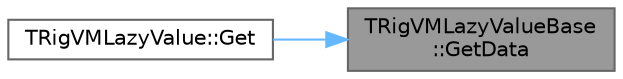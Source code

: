 digraph "TRigVMLazyValueBase::GetData"
{
 // INTERACTIVE_SVG=YES
 // LATEX_PDF_SIZE
  bgcolor="transparent";
  edge [fontname=Helvetica,fontsize=10,labelfontname=Helvetica,labelfontsize=10];
  node [fontname=Helvetica,fontsize=10,shape=box,height=0.2,width=0.4];
  rankdir="RL";
  Node1 [id="Node000001",label="TRigVMLazyValueBase\l::GetData",height=0.2,width=0.4,color="gray40", fillcolor="grey60", style="filled", fontcolor="black",tooltip=" "];
  Node1 -> Node2 [id="edge1_Node000001_Node000002",dir="back",color="steelblue1",style="solid",tooltip=" "];
  Node2 [id="Node000002",label="TRigVMLazyValue::Get",height=0.2,width=0.4,color="grey40", fillcolor="white", style="filled",URL="$d4/dde/structTRigVMLazyValue.html#a761f0cfcbc5a7a2c224be9444be4503b",tooltip=" "];
}
